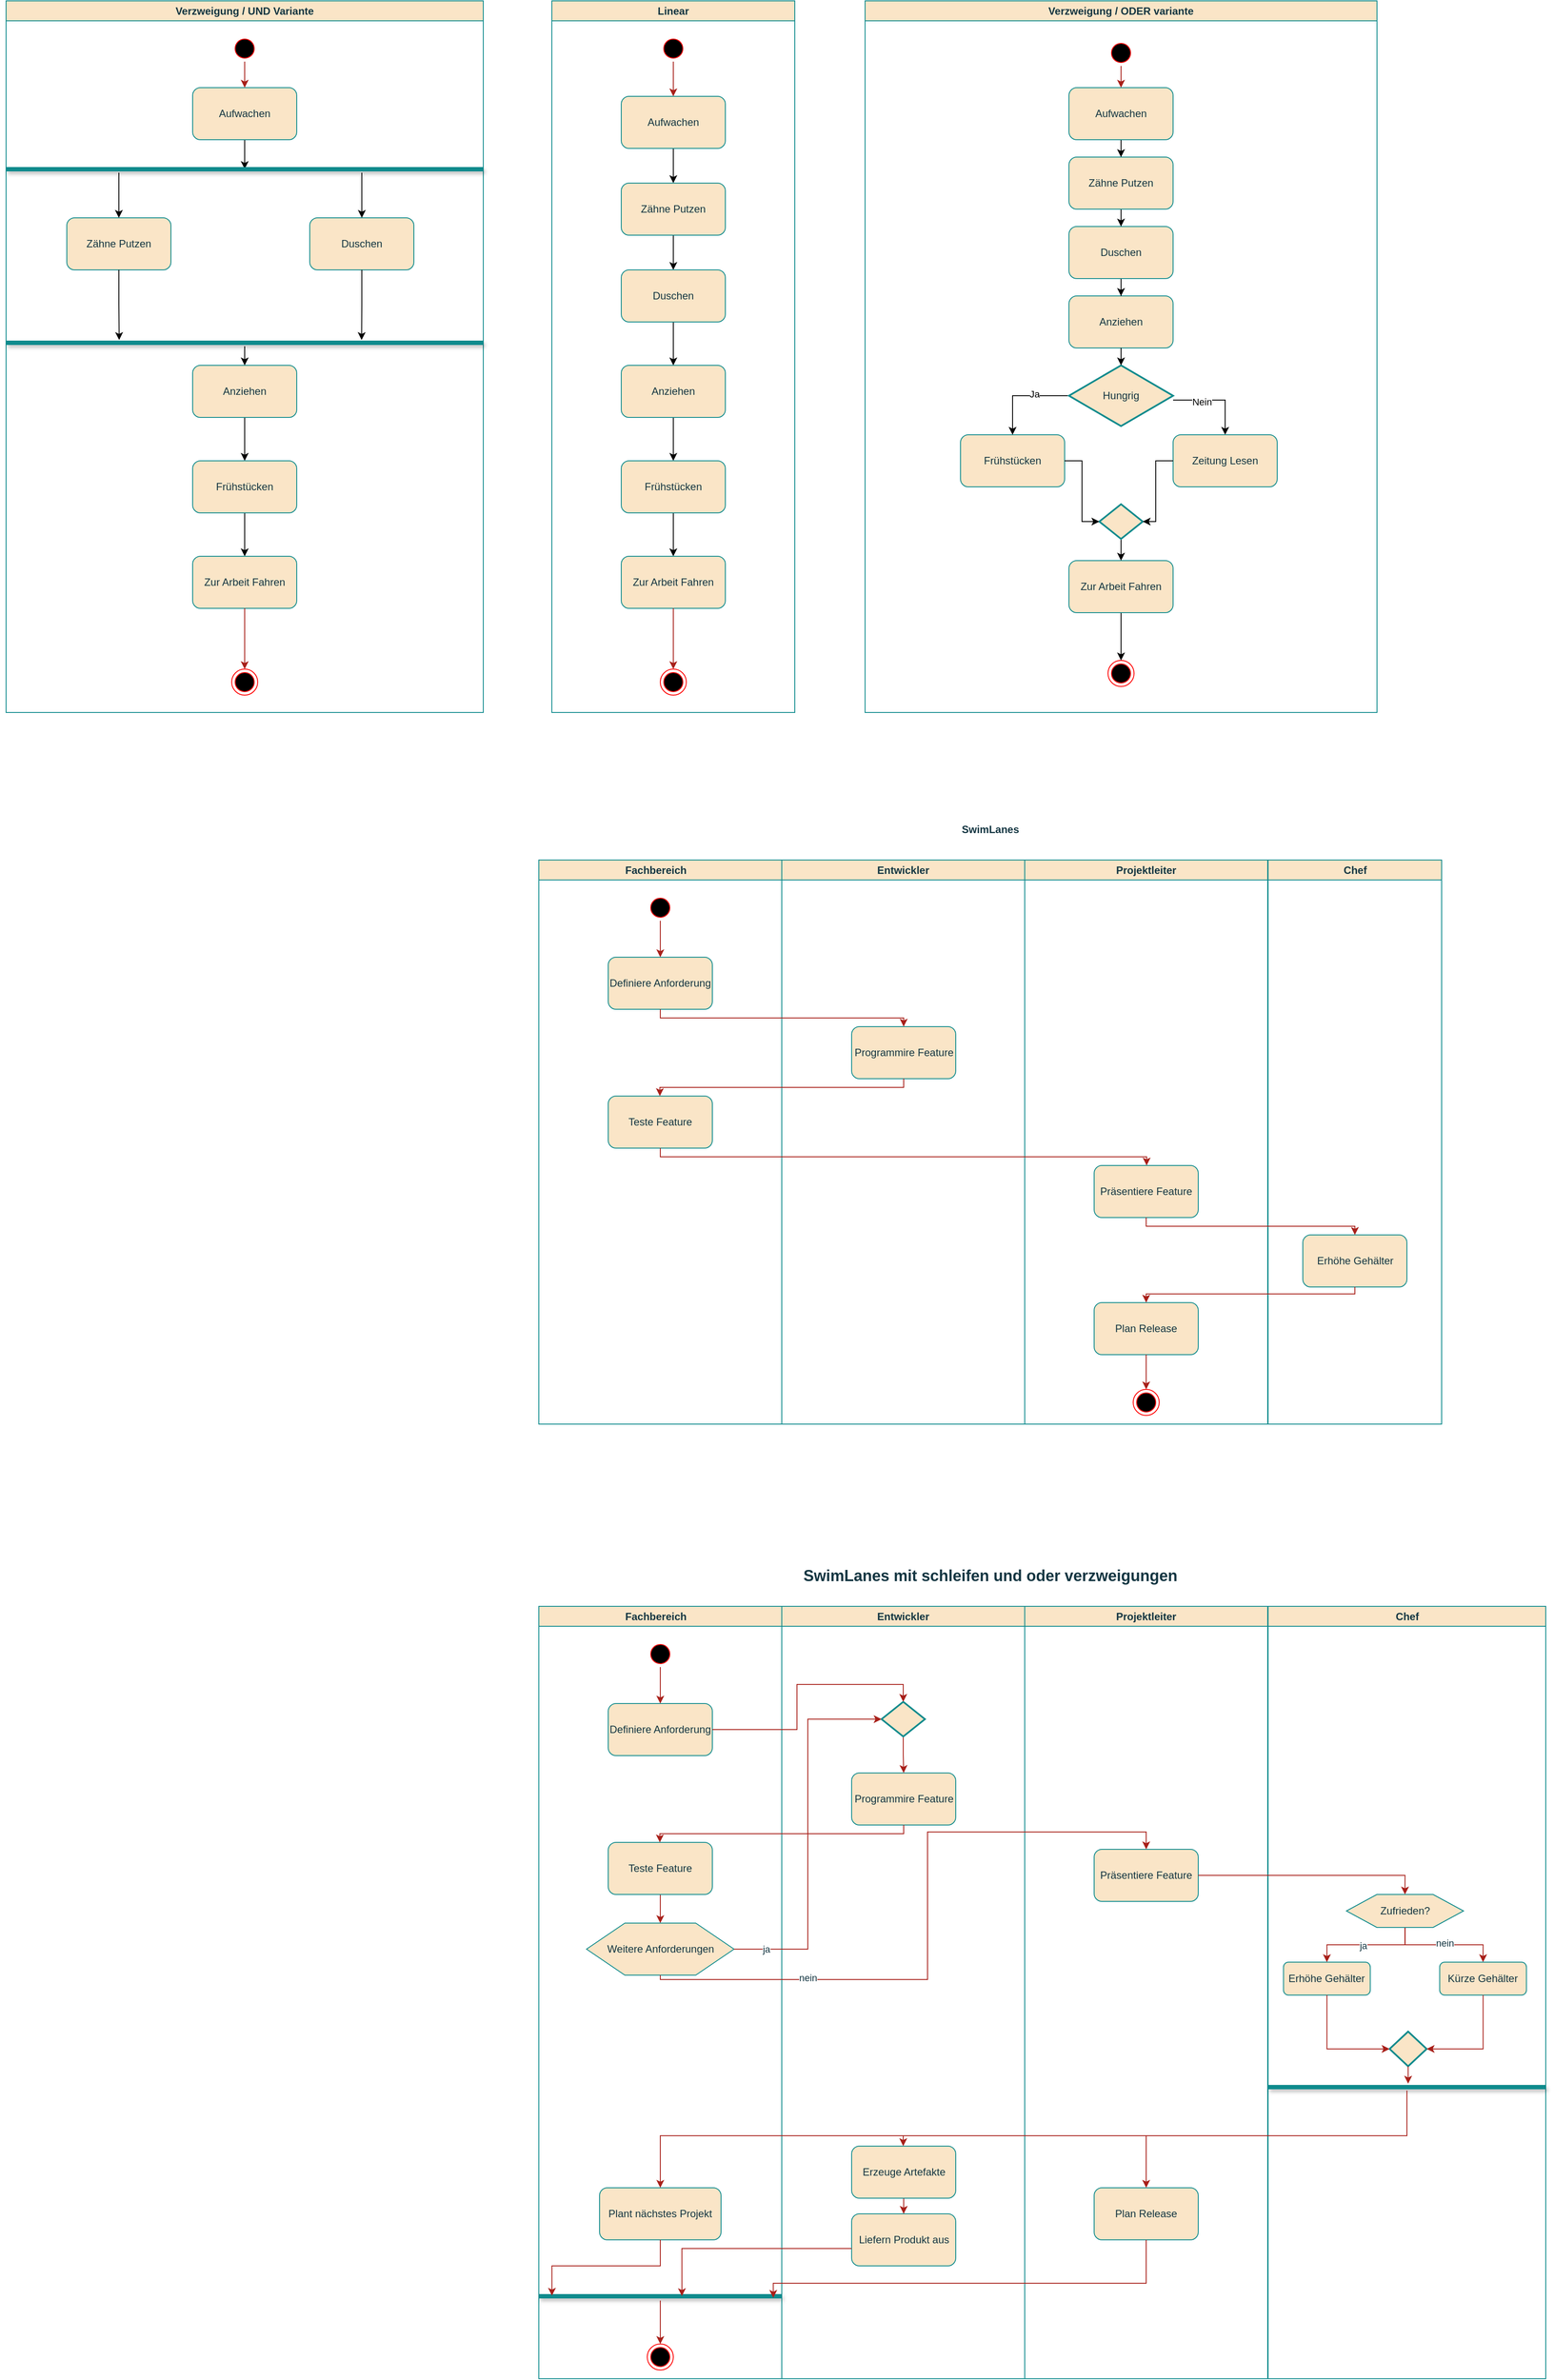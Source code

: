 <mxfile version="26.0.9">
  <diagram name="Page-1" id="e7e014a7-5840-1c2e-5031-d8a46d1fe8dd">
    <mxGraphModel dx="2026" dy="1874" grid="1" gridSize="10" guides="1" tooltips="1" connect="1" arrows="1" fold="1" page="0" pageScale="1" pageWidth="1169" pageHeight="826" background="none" math="0" shadow="0">
      <root>
        <mxCell id="0" />
        <mxCell id="1" parent="0" />
        <mxCell id="2" value="Fachbereich   " style="swimlane;whiteSpace=wrap;labelBackgroundColor=none;fillColor=#FAE5C7;strokeColor=#0F8B8D;fontColor=#143642;" parent="1" vertex="1">
          <mxGeometry x="64" y="170" width="280" height="650" as="geometry" />
        </mxCell>
        <mxCell id="Jgl-7CiGudKZeoaPpiGy-51" value="Definiere Anforderung" style="rounded=1;whiteSpace=wrap;html=1;labelBackgroundColor=none;fillColor=#FAE5C7;strokeColor=#0F8B8D;fontColor=#143642;" parent="2" vertex="1">
          <mxGeometry x="80" y="112" width="120" height="60" as="geometry" />
        </mxCell>
        <mxCell id="Jgl-7CiGudKZeoaPpiGy-53" value="Teste Feature" style="rounded=1;whiteSpace=wrap;html=1;labelBackgroundColor=none;fillColor=#FAE5C7;strokeColor=#0F8B8D;fontColor=#143642;" parent="2" vertex="1">
          <mxGeometry x="80" y="272" width="120" height="60" as="geometry" />
        </mxCell>
        <mxCell id="Jgl-7CiGudKZeoaPpiGy-65" style="edgeStyle=orthogonalEdgeStyle;rounded=0;orthogonalLoop=1;jettySize=auto;html=1;strokeColor=#A8201A;fontColor=#143642;fillColor=#FAE5C7;" parent="2" source="Jgl-7CiGudKZeoaPpiGy-63" target="Jgl-7CiGudKZeoaPpiGy-51" edge="1">
          <mxGeometry relative="1" as="geometry" />
        </mxCell>
        <mxCell id="Jgl-7CiGudKZeoaPpiGy-63" value="" style="ellipse;html=1;shape=startState;fillColor=#000000;strokeColor=#ff0000;fontColor=#143642;" parent="2" vertex="1">
          <mxGeometry x="125" y="40" width="30" height="30" as="geometry" />
        </mxCell>
        <mxCell id="3" value="Entwickler" style="swimlane;whiteSpace=wrap;labelBackgroundColor=none;fillColor=#FAE5C7;strokeColor=#0F8B8D;fontColor=#143642;" parent="1" vertex="1">
          <mxGeometry x="344" y="170" width="280" height="650" as="geometry" />
        </mxCell>
        <mxCell id="Jgl-7CiGudKZeoaPpiGy-52" value="Programmire Feature" style="rounded=1;whiteSpace=wrap;html=1;labelBackgroundColor=none;fillColor=#FAE5C7;strokeColor=#0F8B8D;fontColor=#143642;" parent="3" vertex="1">
          <mxGeometry x="80.5" y="192" width="120" height="60" as="geometry" />
        </mxCell>
        <mxCell id="4" value="Projektleiter" style="swimlane;whiteSpace=wrap;startSize=23;labelBackgroundColor=none;fillColor=#FAE5C7;strokeColor=#0F8B8D;fontColor=#143642;" parent="1" vertex="1">
          <mxGeometry x="624" y="170" width="280" height="650" as="geometry" />
        </mxCell>
        <mxCell id="Jgl-7CiGudKZeoaPpiGy-54" value="Präsentiere Feature" style="rounded=1;whiteSpace=wrap;html=1;labelBackgroundColor=none;fillColor=#FAE5C7;strokeColor=#0F8B8D;fontColor=#143642;" parent="4" vertex="1">
          <mxGeometry x="80" y="352" width="120" height="60" as="geometry" />
        </mxCell>
        <mxCell id="Jgl-7CiGudKZeoaPpiGy-61" value="Plan Release" style="rounded=1;whiteSpace=wrap;html=1;strokeColor=#0F8B8D;fontColor=#143642;fillColor=#FAE5C7;" parent="4" vertex="1">
          <mxGeometry x="80" y="510" width="120" height="60" as="geometry" />
        </mxCell>
        <mxCell id="Jgl-7CiGudKZeoaPpiGy-48" value="Chef" style="swimlane;whiteSpace=wrap;html=1;labelBackgroundColor=none;fillColor=#FAE5C7;strokeColor=#0F8B8D;fontColor=#143642;" parent="1" vertex="1">
          <mxGeometry x="904.5" y="170" width="200" height="650" as="geometry" />
        </mxCell>
        <mxCell id="Jgl-7CiGudKZeoaPpiGy-58" value="Erhöhe Gehälter" style="rounded=1;whiteSpace=wrap;html=1;labelBackgroundColor=none;fillColor=#FAE5C7;strokeColor=#0F8B8D;fontColor=#143642;" parent="Jgl-7CiGudKZeoaPpiGy-48" vertex="1">
          <mxGeometry x="40" y="432" width="120" height="60" as="geometry" />
        </mxCell>
        <mxCell id="Jgl-7CiGudKZeoaPpiGy-55" style="edgeStyle=orthogonalEdgeStyle;rounded=0;orthogonalLoop=1;jettySize=auto;html=1;labelBackgroundColor=none;strokeColor=#A8201A;fontColor=default;" parent="1" source="Jgl-7CiGudKZeoaPpiGy-51" target="Jgl-7CiGudKZeoaPpiGy-52" edge="1">
          <mxGeometry relative="1" as="geometry">
            <Array as="points">
              <mxPoint x="203.5" y="352" />
              <mxPoint x="484.5" y="352" />
            </Array>
          </mxGeometry>
        </mxCell>
        <mxCell id="Jgl-7CiGudKZeoaPpiGy-56" style="edgeStyle=orthogonalEdgeStyle;rounded=0;orthogonalLoop=1;jettySize=auto;html=1;labelBackgroundColor=none;strokeColor=#A8201A;fontColor=default;" parent="1" source="Jgl-7CiGudKZeoaPpiGy-52" target="Jgl-7CiGudKZeoaPpiGy-53" edge="1">
          <mxGeometry relative="1" as="geometry">
            <Array as="points">
              <mxPoint x="484.5" y="432" />
              <mxPoint x="203.5" y="432" />
            </Array>
          </mxGeometry>
        </mxCell>
        <mxCell id="Jgl-7CiGudKZeoaPpiGy-57" style="edgeStyle=orthogonalEdgeStyle;rounded=0;orthogonalLoop=1;jettySize=auto;html=1;labelBackgroundColor=none;strokeColor=#A8201A;fontColor=default;" parent="1" source="Jgl-7CiGudKZeoaPpiGy-53" target="Jgl-7CiGudKZeoaPpiGy-54" edge="1">
          <mxGeometry relative="1" as="geometry">
            <Array as="points">
              <mxPoint x="203.5" y="512" />
              <mxPoint x="764.5" y="512" />
            </Array>
          </mxGeometry>
        </mxCell>
        <mxCell id="Jgl-7CiGudKZeoaPpiGy-59" style="edgeStyle=orthogonalEdgeStyle;rounded=0;orthogonalLoop=1;jettySize=auto;html=1;labelBackgroundColor=none;strokeColor=#A8201A;fontColor=default;" parent="1" source="Jgl-7CiGudKZeoaPpiGy-54" target="Jgl-7CiGudKZeoaPpiGy-58" edge="1">
          <mxGeometry relative="1" as="geometry">
            <Array as="points">
              <mxPoint x="764.5" y="592" />
              <mxPoint x="1004.5" y="592" />
            </Array>
          </mxGeometry>
        </mxCell>
        <mxCell id="Jgl-7CiGudKZeoaPpiGy-62" style="edgeStyle=orthogonalEdgeStyle;rounded=0;orthogonalLoop=1;jettySize=auto;html=1;entryX=0.5;entryY=0;entryDx=0;entryDy=0;strokeColor=#A8201A;fontColor=#143642;fillColor=#FAE5C7;" parent="1" source="Jgl-7CiGudKZeoaPpiGy-58" target="Jgl-7CiGudKZeoaPpiGy-61" edge="1">
          <mxGeometry relative="1" as="geometry">
            <Array as="points">
              <mxPoint x="1004" y="670" />
              <mxPoint x="764" y="670" />
            </Array>
          </mxGeometry>
        </mxCell>
        <mxCell id="Jgl-7CiGudKZeoaPpiGy-66" value="" style="ellipse;html=1;shape=endState;fillColor=#000000;strokeColor=#ff0000;fontColor=#143642;" parent="1" vertex="1">
          <mxGeometry x="749" y="780" width="30" height="30" as="geometry" />
        </mxCell>
        <mxCell id="Jgl-7CiGudKZeoaPpiGy-67" style="edgeStyle=orthogonalEdgeStyle;rounded=0;orthogonalLoop=1;jettySize=auto;html=1;strokeColor=#A8201A;fontColor=#143642;fillColor=#FAE5C7;" parent="1" source="Jgl-7CiGudKZeoaPpiGy-61" target="Jgl-7CiGudKZeoaPpiGy-66" edge="1">
          <mxGeometry relative="1" as="geometry" />
        </mxCell>
        <mxCell id="Jgl-7CiGudKZeoaPpiGy-68" value="&lt;b&gt;SwimLanes&lt;/b&gt;" style="text;html=1;align=center;verticalAlign=middle;resizable=0;points=[];autosize=1;strokeColor=none;fillColor=none;fontColor=#143642;" parent="1" vertex="1">
          <mxGeometry x="539" y="120" width="90" height="30" as="geometry" />
        </mxCell>
        <mxCell id="Jgl-7CiGudKZeoaPpiGy-69" value="Fachbereich   " style="swimlane;whiteSpace=wrap;labelBackgroundColor=none;fillColor=#FAE5C7;strokeColor=#0F8B8D;fontColor=#143642;" parent="1" vertex="1">
          <mxGeometry x="64" y="1030" width="280" height="890" as="geometry" />
        </mxCell>
        <mxCell id="Jgl-7CiGudKZeoaPpiGy-70" value="Definiere Anforderung" style="rounded=1;whiteSpace=wrap;html=1;labelBackgroundColor=none;fillColor=#FAE5C7;strokeColor=#0F8B8D;fontColor=#143642;" parent="Jgl-7CiGudKZeoaPpiGy-69" vertex="1">
          <mxGeometry x="80" y="112" width="120" height="60" as="geometry" />
        </mxCell>
        <mxCell id="Jgl-7CiGudKZeoaPpiGy-91" style="edgeStyle=orthogonalEdgeStyle;rounded=0;orthogonalLoop=1;jettySize=auto;html=1;strokeColor=#A8201A;fontColor=#143642;fillColor=#FAE5C7;" parent="Jgl-7CiGudKZeoaPpiGy-69" source="Jgl-7CiGudKZeoaPpiGy-71" target="Jgl-7CiGudKZeoaPpiGy-90" edge="1">
          <mxGeometry relative="1" as="geometry" />
        </mxCell>
        <mxCell id="Jgl-7CiGudKZeoaPpiGy-71" value="Teste Feature" style="rounded=1;whiteSpace=wrap;html=1;labelBackgroundColor=none;fillColor=#FAE5C7;strokeColor=#0F8B8D;fontColor=#143642;" parent="Jgl-7CiGudKZeoaPpiGy-69" vertex="1">
          <mxGeometry x="80" y="272" width="120" height="60" as="geometry" />
        </mxCell>
        <mxCell id="Jgl-7CiGudKZeoaPpiGy-72" style="edgeStyle=orthogonalEdgeStyle;rounded=0;orthogonalLoop=1;jettySize=auto;html=1;strokeColor=#A8201A;fontColor=#143642;fillColor=#FAE5C7;" parent="Jgl-7CiGudKZeoaPpiGy-69" source="Jgl-7CiGudKZeoaPpiGy-73" target="Jgl-7CiGudKZeoaPpiGy-70" edge="1">
          <mxGeometry relative="1" as="geometry" />
        </mxCell>
        <mxCell id="Jgl-7CiGudKZeoaPpiGy-73" value="" style="ellipse;html=1;shape=startState;fillColor=#000000;strokeColor=#ff0000;fontColor=#143642;" parent="Jgl-7CiGudKZeoaPpiGy-69" vertex="1">
          <mxGeometry x="125" y="40" width="30" height="30" as="geometry" />
        </mxCell>
        <mxCell id="Jgl-7CiGudKZeoaPpiGy-90" value="" style="verticalLabelPosition=bottom;verticalAlign=top;html=1;shape=hexagon;perimeter=hexagonPerimeter2;arcSize=6;size=0.26;strokeColor=#0F8B8D;fontColor=#143642;fillColor=#FAE5C7;" parent="Jgl-7CiGudKZeoaPpiGy-69" vertex="1">
          <mxGeometry x="55" y="365" width="170" height="60" as="geometry" />
        </mxCell>
        <mxCell id="Jgl-7CiGudKZeoaPpiGy-93" value="Weitere Anforderungen" style="text;html=1;align=center;verticalAlign=middle;resizable=0;points=[];autosize=1;strokeColor=none;fillColor=none;fontColor=#143642;" parent="Jgl-7CiGudKZeoaPpiGy-69" vertex="1">
          <mxGeometry x="65" y="380" width="150" height="30" as="geometry" />
        </mxCell>
        <mxCell id="Jgl-7CiGudKZeoaPpiGy-126" value="Plant nächstes Projekt" style="rounded=1;whiteSpace=wrap;html=1;strokeColor=#0F8B8D;fontColor=#143642;fillColor=#FAE5C7;" parent="Jgl-7CiGudKZeoaPpiGy-69" vertex="1">
          <mxGeometry x="70" y="670" width="140" height="60" as="geometry" />
        </mxCell>
        <mxCell id="Jgl-7CiGudKZeoaPpiGy-131" value="" style="line;strokeWidth=5;fillColor=none;align=left;verticalAlign=middle;spacingTop=-1;spacingLeft=3;spacingRight=3;rotatable=0;labelPosition=right;points=[];portConstraint=eastwest;strokeColor=inherit;fontColor=#143642;shadow=1;" parent="Jgl-7CiGudKZeoaPpiGy-69" vertex="1">
          <mxGeometry y="790" width="280" height="10" as="geometry" />
        </mxCell>
        <mxCell id="Jgl-7CiGudKZeoaPpiGy-86" value="" style="ellipse;html=1;shape=endState;fillColor=#000000;strokeColor=#ff0000;fontColor=#143642;" parent="Jgl-7CiGudKZeoaPpiGy-69" vertex="1">
          <mxGeometry x="125" y="850" width="30" height="30" as="geometry" />
        </mxCell>
        <mxCell id="Jgl-7CiGudKZeoaPpiGy-132" style="edgeStyle=orthogonalEdgeStyle;rounded=0;orthogonalLoop=1;jettySize=auto;html=1;entryX=0.5;entryY=0;entryDx=0;entryDy=0;strokeColor=#A8201A;fontColor=#143642;fillColor=#FAE5C7;" parent="Jgl-7CiGudKZeoaPpiGy-69" source="Jgl-7CiGudKZeoaPpiGy-131" target="Jgl-7CiGudKZeoaPpiGy-86" edge="1">
          <mxGeometry relative="1" as="geometry">
            <Array as="points">
              <mxPoint x="140" y="830" />
              <mxPoint x="140" y="830" />
            </Array>
          </mxGeometry>
        </mxCell>
        <mxCell id="Jgl-7CiGudKZeoaPpiGy-142" style="edgeStyle=orthogonalEdgeStyle;rounded=0;orthogonalLoop=1;jettySize=auto;html=1;entryX=0.054;entryY=0.43;entryDx=0;entryDy=0;entryPerimeter=0;strokeColor=#A8201A;fontColor=#143642;fillColor=#FAE5C7;" parent="Jgl-7CiGudKZeoaPpiGy-69" source="Jgl-7CiGudKZeoaPpiGy-126" target="Jgl-7CiGudKZeoaPpiGy-131" edge="1">
          <mxGeometry relative="1" as="geometry">
            <Array as="points">
              <mxPoint x="140" y="760" />
              <mxPoint x="15" y="760" />
            </Array>
          </mxGeometry>
        </mxCell>
        <mxCell id="Jgl-7CiGudKZeoaPpiGy-74" value="Entwickler" style="swimlane;whiteSpace=wrap;labelBackgroundColor=none;fillColor=#FAE5C7;strokeColor=#0F8B8D;fontColor=#143642;" parent="1" vertex="1">
          <mxGeometry x="344" y="1030" width="280" height="890" as="geometry" />
        </mxCell>
        <mxCell id="Jgl-7CiGudKZeoaPpiGy-75" value="Programmire Feature" style="rounded=1;whiteSpace=wrap;html=1;labelBackgroundColor=none;fillColor=#FAE5C7;strokeColor=#0F8B8D;fontColor=#143642;" parent="Jgl-7CiGudKZeoaPpiGy-74" vertex="1">
          <mxGeometry x="80.5" y="192" width="120" height="60" as="geometry" />
        </mxCell>
        <mxCell id="Jgl-7CiGudKZeoaPpiGy-98" style="edgeStyle=orthogonalEdgeStyle;rounded=0;orthogonalLoop=1;jettySize=auto;html=1;strokeColor=#A8201A;fontColor=#143642;fillColor=#FAE5C7;" parent="Jgl-7CiGudKZeoaPpiGy-74" source="Jgl-7CiGudKZeoaPpiGy-95" target="Jgl-7CiGudKZeoaPpiGy-75" edge="1">
          <mxGeometry relative="1" as="geometry" />
        </mxCell>
        <mxCell id="Jgl-7CiGudKZeoaPpiGy-95" value="" style="strokeWidth=2;html=1;shape=mxgraph.flowchart.decision;whiteSpace=wrap;strokeColor=#0F8B8D;fontColor=#143642;fillColor=#FAE5C7;" parent="Jgl-7CiGudKZeoaPpiGy-74" vertex="1">
          <mxGeometry x="115" y="110" width="50" height="40" as="geometry" />
        </mxCell>
        <mxCell id="Jgl-7CiGudKZeoaPpiGy-136" style="edgeStyle=orthogonalEdgeStyle;rounded=0;orthogonalLoop=1;jettySize=auto;html=1;entryX=0.5;entryY=0;entryDx=0;entryDy=0;strokeColor=#A8201A;fontColor=#143642;fillColor=#FAE5C7;" parent="Jgl-7CiGudKZeoaPpiGy-74" source="Jgl-7CiGudKZeoaPpiGy-128" target="Jgl-7CiGudKZeoaPpiGy-78" edge="1">
          <mxGeometry relative="1" as="geometry" />
        </mxCell>
        <mxCell id="Jgl-7CiGudKZeoaPpiGy-128" value="Erzeuge Artefakte" style="rounded=1;whiteSpace=wrap;html=1;strokeColor=#0F8B8D;fontColor=#143642;fillColor=#FAE5C7;" parent="Jgl-7CiGudKZeoaPpiGy-74" vertex="1">
          <mxGeometry x="80.5" y="622" width="120" height="60" as="geometry" />
        </mxCell>
        <mxCell id="Jgl-7CiGudKZeoaPpiGy-78" value="Liefern Produkt aus" style="rounded=1;whiteSpace=wrap;html=1;strokeColor=#0F8B8D;fontColor=#143642;fillColor=#FAE5C7;" parent="Jgl-7CiGudKZeoaPpiGy-74" vertex="1">
          <mxGeometry x="80.5" y="700" width="120" height="60" as="geometry" />
        </mxCell>
        <mxCell id="Jgl-7CiGudKZeoaPpiGy-76" value="Projektleiter" style="swimlane;whiteSpace=wrap;startSize=23;labelBackgroundColor=none;fillColor=#FAE5C7;strokeColor=#0F8B8D;fontColor=#143642;" parent="1" vertex="1">
          <mxGeometry x="624" y="1030" width="280" height="890" as="geometry" />
        </mxCell>
        <mxCell id="Jgl-7CiGudKZeoaPpiGy-77" value="Präsentiere Feature" style="rounded=1;whiteSpace=wrap;html=1;labelBackgroundColor=none;fillColor=#FAE5C7;strokeColor=#0F8B8D;fontColor=#143642;" parent="Jgl-7CiGudKZeoaPpiGy-76" vertex="1">
          <mxGeometry x="80" y="280" width="120" height="60" as="geometry" />
        </mxCell>
        <mxCell id="Jgl-7CiGudKZeoaPpiGy-127" value="Plan Release" style="rounded=1;whiteSpace=wrap;html=1;strokeColor=#0F8B8D;fontColor=#143642;fillColor=#FAE5C7;" parent="Jgl-7CiGudKZeoaPpiGy-76" vertex="1">
          <mxGeometry x="80" y="670" width="120" height="60" as="geometry" />
        </mxCell>
        <mxCell id="Jgl-7CiGudKZeoaPpiGy-79" value="Chef" style="swimlane;whiteSpace=wrap;html=1;labelBackgroundColor=none;fillColor=#FAE5C7;strokeColor=#0F8B8D;fontColor=#143642;" parent="1" vertex="1">
          <mxGeometry x="904.5" y="1030" width="320" height="890" as="geometry" />
        </mxCell>
        <mxCell id="Jgl-7CiGudKZeoaPpiGy-80" value="Erhöhe Gehälter" style="rounded=1;whiteSpace=wrap;html=1;labelBackgroundColor=none;fillColor=#FAE5C7;strokeColor=#0F8B8D;fontColor=#143642;" parent="Jgl-7CiGudKZeoaPpiGy-79" vertex="1">
          <mxGeometry x="17.75" y="410" width="100" height="38" as="geometry" />
        </mxCell>
        <mxCell id="Jgl-7CiGudKZeoaPpiGy-114" style="edgeStyle=orthogonalEdgeStyle;rounded=0;orthogonalLoop=1;jettySize=auto;html=1;entryX=0.5;entryY=0;entryDx=0;entryDy=0;strokeColor=#A8201A;fontColor=#143642;fillColor=#FAE5C7;" parent="Jgl-7CiGudKZeoaPpiGy-79" source="Jgl-7CiGudKZeoaPpiGy-105" target="Jgl-7CiGudKZeoaPpiGy-80" edge="1">
          <mxGeometry relative="1" as="geometry" />
        </mxCell>
        <mxCell id="Jgl-7CiGudKZeoaPpiGy-124" value="ja" style="edgeLabel;html=1;align=center;verticalAlign=middle;resizable=0;points=[];strokeColor=#0F8B8D;fontColor=#143642;fillColor=#FAE5C7;" parent="Jgl-7CiGudKZeoaPpiGy-114" vertex="1" connectable="0">
          <mxGeometry x="0.046" y="1" relative="1" as="geometry">
            <mxPoint x="-1" as="offset" />
          </mxGeometry>
        </mxCell>
        <mxCell id="Jgl-7CiGudKZeoaPpiGy-115" style="edgeStyle=orthogonalEdgeStyle;rounded=0;orthogonalLoop=1;jettySize=auto;html=1;entryX=0.5;entryY=0;entryDx=0;entryDy=0;strokeColor=#A8201A;fontColor=#143642;fillColor=#FAE5C7;" parent="Jgl-7CiGudKZeoaPpiGy-79" source="Jgl-7CiGudKZeoaPpiGy-105" target="Jgl-7CiGudKZeoaPpiGy-108" edge="1">
          <mxGeometry relative="1" as="geometry" />
        </mxCell>
        <mxCell id="Jgl-7CiGudKZeoaPpiGy-125" value="nein" style="edgeLabel;html=1;align=center;verticalAlign=middle;resizable=0;points=[];strokeColor=#0F8B8D;fontColor=#143642;fillColor=#FAE5C7;" parent="Jgl-7CiGudKZeoaPpiGy-115" vertex="1" connectable="0">
          <mxGeometry x="0.024" y="2" relative="1" as="geometry">
            <mxPoint x="-1" as="offset" />
          </mxGeometry>
        </mxCell>
        <mxCell id="Jgl-7CiGudKZeoaPpiGy-105" value="" style="verticalLabelPosition=bottom;verticalAlign=top;html=1;shape=hexagon;perimeter=hexagonPerimeter2;arcSize=6;size=0.26;strokeColor=#0F8B8D;fontColor=#143642;fillColor=#FAE5C7;" parent="Jgl-7CiGudKZeoaPpiGy-79" vertex="1">
          <mxGeometry x="90.25" y="332" width="135" height="38" as="geometry" />
        </mxCell>
        <mxCell id="Jgl-7CiGudKZeoaPpiGy-106" value="Zufrieden?" style="text;html=1;align=center;verticalAlign=middle;resizable=0;points=[];autosize=1;strokeColor=none;fillColor=none;fontColor=#143642;" parent="Jgl-7CiGudKZeoaPpiGy-79" vertex="1">
          <mxGeometry x="117.75" y="336" width="80" height="30" as="geometry" />
        </mxCell>
        <mxCell id="Jgl-7CiGudKZeoaPpiGy-108" value="Kürze Gehälter" style="rounded=1;whiteSpace=wrap;html=1;labelBackgroundColor=none;fillColor=#FAE5C7;strokeColor=#0F8B8D;fontColor=#143642;" parent="Jgl-7CiGudKZeoaPpiGy-79" vertex="1">
          <mxGeometry x="197.75" y="410" width="100" height="38" as="geometry" />
        </mxCell>
        <mxCell id="Jgl-7CiGudKZeoaPpiGy-116" value="" style="strokeWidth=2;html=1;shape=mxgraph.flowchart.decision;whiteSpace=wrap;strokeColor=#0F8B8D;fontColor=#143642;fillColor=#FAE5C7;" parent="Jgl-7CiGudKZeoaPpiGy-79" vertex="1">
          <mxGeometry x="140" y="490" width="42.75" height="40" as="geometry" />
        </mxCell>
        <mxCell id="Jgl-7CiGudKZeoaPpiGy-118" style="edgeStyle=orthogonalEdgeStyle;rounded=0;orthogonalLoop=1;jettySize=auto;html=1;entryX=0;entryY=0.5;entryDx=0;entryDy=0;entryPerimeter=0;strokeColor=#A8201A;fontColor=#143642;fillColor=#FAE5C7;" parent="Jgl-7CiGudKZeoaPpiGy-79" source="Jgl-7CiGudKZeoaPpiGy-80" target="Jgl-7CiGudKZeoaPpiGy-116" edge="1">
          <mxGeometry relative="1" as="geometry">
            <Array as="points">
              <mxPoint x="68" y="510" />
            </Array>
          </mxGeometry>
        </mxCell>
        <mxCell id="Jgl-7CiGudKZeoaPpiGy-120" style="edgeStyle=orthogonalEdgeStyle;rounded=0;orthogonalLoop=1;jettySize=auto;html=1;entryX=1;entryY=0.5;entryDx=0;entryDy=0;entryPerimeter=0;strokeColor=#A8201A;fontColor=#143642;fillColor=#FAE5C7;" parent="Jgl-7CiGudKZeoaPpiGy-79" source="Jgl-7CiGudKZeoaPpiGy-108" target="Jgl-7CiGudKZeoaPpiGy-116" edge="1">
          <mxGeometry relative="1" as="geometry">
            <Array as="points">
              <mxPoint x="248" y="510" />
            </Array>
          </mxGeometry>
        </mxCell>
        <mxCell id="Jgl-7CiGudKZeoaPpiGy-121" value="" style="line;strokeWidth=5;fillColor=#000000;align=left;verticalAlign=middle;spacingTop=-1;spacingLeft=3;spacingRight=3;rotatable=0;labelPosition=right;points=[];portConstraint=eastwest;strokeColor=inherit;fontColor=#143642;shadow=1;" parent="Jgl-7CiGudKZeoaPpiGy-79" vertex="1">
          <mxGeometry y="550" width="320" height="8" as="geometry" />
        </mxCell>
        <mxCell id="Jgl-7CiGudKZeoaPpiGy-123" style="edgeStyle=orthogonalEdgeStyle;rounded=0;orthogonalLoop=1;jettySize=auto;html=1;entryX=0.504;entryY=0;entryDx=0;entryDy=0;entryPerimeter=0;strokeColor=#A8201A;fontColor=#143642;fillColor=#FAE5C7;" parent="Jgl-7CiGudKZeoaPpiGy-79" source="Jgl-7CiGudKZeoaPpiGy-116" target="Jgl-7CiGudKZeoaPpiGy-121" edge="1">
          <mxGeometry relative="1" as="geometry" />
        </mxCell>
        <mxCell id="Jgl-7CiGudKZeoaPpiGy-82" style="edgeStyle=orthogonalEdgeStyle;rounded=0;orthogonalLoop=1;jettySize=auto;html=1;labelBackgroundColor=none;strokeColor=#A8201A;fontColor=default;" parent="1" source="Jgl-7CiGudKZeoaPpiGy-75" target="Jgl-7CiGudKZeoaPpiGy-71" edge="1">
          <mxGeometry relative="1" as="geometry">
            <Array as="points">
              <mxPoint x="484.5" y="1292" />
              <mxPoint x="203.5" y="1292" />
            </Array>
          </mxGeometry>
        </mxCell>
        <mxCell id="Jgl-7CiGudKZeoaPpiGy-88" value="&lt;b&gt;&lt;font style=&quot;font-size: 18px;&quot;&gt;SwimLanes mit schleifen und oder verzweigungen&lt;/font&gt;&lt;/b&gt;" style="text;html=1;align=center;verticalAlign=middle;resizable=0;points=[];autosize=1;strokeColor=none;fillColor=none;fontColor=#143642;" parent="1" vertex="1">
          <mxGeometry x="359" y="975" width="450" height="40" as="geometry" />
        </mxCell>
        <mxCell id="Jgl-7CiGudKZeoaPpiGy-96" style="edgeStyle=orthogonalEdgeStyle;rounded=0;orthogonalLoop=1;jettySize=auto;html=1;entryX=0;entryY=0.5;entryDx=0;entryDy=0;entryPerimeter=0;strokeColor=#A8201A;fontColor=#143642;fillColor=#FAE5C7;endSize=6;jumpSize=10;targetPerimeterSpacing=0;" parent="1" source="Jgl-7CiGudKZeoaPpiGy-90" target="Jgl-7CiGudKZeoaPpiGy-95" edge="1">
          <mxGeometry relative="1" as="geometry" />
        </mxCell>
        <mxCell id="Jgl-7CiGudKZeoaPpiGy-99" value="ja" style="edgeLabel;html=1;align=center;verticalAlign=middle;resizable=0;points=[];strokeColor=#0F8B8D;fontColor=#143642;fillColor=#FAE5C7;" parent="Jgl-7CiGudKZeoaPpiGy-96" vertex="1" connectable="0">
          <mxGeometry x="-0.829" relative="1" as="geometry">
            <mxPoint as="offset" />
          </mxGeometry>
        </mxCell>
        <mxCell id="Jgl-7CiGudKZeoaPpiGy-97" style="edgeStyle=orthogonalEdgeStyle;rounded=0;orthogonalLoop=1;jettySize=auto;html=1;entryX=0.5;entryY=0;entryDx=0;entryDy=0;entryPerimeter=0;strokeColor=#A8201A;fontColor=#143642;fillColor=#FAE5C7;" parent="1" source="Jgl-7CiGudKZeoaPpiGy-70" target="Jgl-7CiGudKZeoaPpiGy-95" edge="1">
          <mxGeometry relative="1" as="geometry" />
        </mxCell>
        <mxCell id="Jgl-7CiGudKZeoaPpiGy-102" style="edgeStyle=orthogonalEdgeStyle;rounded=0;orthogonalLoop=1;jettySize=auto;html=1;entryX=0.5;entryY=0;entryDx=0;entryDy=0;strokeColor=#A8201A;fontColor=#143642;fillColor=#FAE5C7;" parent="1" source="Jgl-7CiGudKZeoaPpiGy-90" target="Jgl-7CiGudKZeoaPpiGy-77" edge="1">
          <mxGeometry relative="1" as="geometry">
            <Array as="points">
              <mxPoint x="204" y="1460" />
              <mxPoint x="512" y="1460" />
              <mxPoint x="512" y="1290" />
              <mxPoint x="764" y="1290" />
              <mxPoint x="764" y="1300" />
            </Array>
          </mxGeometry>
        </mxCell>
        <mxCell id="Jgl-7CiGudKZeoaPpiGy-103" value="nein" style="edgeLabel;html=1;align=center;verticalAlign=middle;resizable=0;points=[];strokeColor=#0F8B8D;fontColor=#143642;fillColor=#FAE5C7;" parent="Jgl-7CiGudKZeoaPpiGy-102" vertex="1" connectable="0">
          <mxGeometry x="-0.536" y="2" relative="1" as="geometry">
            <mxPoint as="offset" />
          </mxGeometry>
        </mxCell>
        <mxCell id="Jgl-7CiGudKZeoaPpiGy-107" style="edgeStyle=orthogonalEdgeStyle;rounded=0;orthogonalLoop=1;jettySize=auto;html=1;strokeColor=#A8201A;fontColor=#143642;fillColor=#FAE5C7;entryX=0.5;entryY=0;entryDx=0;entryDy=0;" parent="1" source="Jgl-7CiGudKZeoaPpiGy-77" target="Jgl-7CiGudKZeoaPpiGy-105" edge="1">
          <mxGeometry relative="1" as="geometry">
            <mxPoint x="970" y="1350" as="targetPoint" />
          </mxGeometry>
        </mxCell>
        <mxCell id="Jgl-7CiGudKZeoaPpiGy-133" style="edgeStyle=orthogonalEdgeStyle;rounded=0;orthogonalLoop=1;jettySize=auto;html=1;strokeColor=#A8201A;fontColor=#143642;fillColor=#FAE5C7;" parent="1" source="Jgl-7CiGudKZeoaPpiGy-121" target="Jgl-7CiGudKZeoaPpiGy-128" edge="1">
          <mxGeometry relative="1" as="geometry">
            <Array as="points">
              <mxPoint x="1064" y="1640" />
              <mxPoint x="484" y="1640" />
            </Array>
          </mxGeometry>
        </mxCell>
        <mxCell id="Jgl-7CiGudKZeoaPpiGy-134" style="edgeStyle=orthogonalEdgeStyle;rounded=0;orthogonalLoop=1;jettySize=auto;html=1;entryX=0.5;entryY=0;entryDx=0;entryDy=0;strokeColor=#A8201A;fontColor=#143642;fillColor=#FAE5C7;" parent="1" source="Jgl-7CiGudKZeoaPpiGy-121" target="Jgl-7CiGudKZeoaPpiGy-126" edge="1">
          <mxGeometry relative="1" as="geometry">
            <Array as="points">
              <mxPoint x="1064" y="1640" />
              <mxPoint x="204" y="1640" />
            </Array>
          </mxGeometry>
        </mxCell>
        <mxCell id="Jgl-7CiGudKZeoaPpiGy-135" style="edgeStyle=orthogonalEdgeStyle;rounded=0;orthogonalLoop=1;jettySize=auto;html=1;entryX=0.5;entryY=0;entryDx=0;entryDy=0;strokeColor=#A8201A;fontColor=#143642;fillColor=#FAE5C7;" parent="1" source="Jgl-7CiGudKZeoaPpiGy-121" target="Jgl-7CiGudKZeoaPpiGy-127" edge="1">
          <mxGeometry relative="1" as="geometry">
            <Array as="points">
              <mxPoint x="1064" y="1640" />
              <mxPoint x="764" y="1640" />
            </Array>
          </mxGeometry>
        </mxCell>
        <mxCell id="Jgl-7CiGudKZeoaPpiGy-139" style="edgeStyle=orthogonalEdgeStyle;rounded=0;orthogonalLoop=1;jettySize=auto;html=1;entryX=0.965;entryY=0.678;entryDx=0;entryDy=0;entryPerimeter=0;strokeColor=#A8201A;fontColor=#143642;fillColor=#FAE5C7;" parent="1" source="Jgl-7CiGudKZeoaPpiGy-127" target="Jgl-7CiGudKZeoaPpiGy-131" edge="1">
          <mxGeometry relative="1" as="geometry">
            <Array as="points">
              <mxPoint x="764" y="1810" />
              <mxPoint x="334" y="1810" />
            </Array>
          </mxGeometry>
        </mxCell>
        <mxCell id="Jgl-7CiGudKZeoaPpiGy-143" style="edgeStyle=orthogonalEdgeStyle;rounded=0;orthogonalLoop=1;jettySize=auto;html=1;entryX=0.589;entryY=0.48;entryDx=0;entryDy=0;entryPerimeter=0;strokeColor=#A8201A;fontColor=#143642;fillColor=#FAE5C7;" parent="1" source="Jgl-7CiGudKZeoaPpiGy-78" target="Jgl-7CiGudKZeoaPpiGy-131" edge="1">
          <mxGeometry relative="1" as="geometry">
            <Array as="points">
              <mxPoint x="229" y="1770" />
            </Array>
          </mxGeometry>
        </mxCell>
        <mxCell id="M63yjEkeoXS2i2Z2cCXG-26" value="Linear" style="swimlane;whiteSpace=wrap;labelBackgroundColor=none;fillColor=#FAE5C7;strokeColor=#0F8B8D;fontColor=#143642;" vertex="1" parent="1">
          <mxGeometry x="79" y="-820" width="280" height="820" as="geometry" />
        </mxCell>
        <mxCell id="M63yjEkeoXS2i2Z2cCXG-48" style="edgeStyle=orthogonalEdgeStyle;rounded=0;orthogonalLoop=1;jettySize=auto;html=1;" edge="1" parent="M63yjEkeoXS2i2Z2cCXG-26" source="M63yjEkeoXS2i2Z2cCXG-27" target="M63yjEkeoXS2i2Z2cCXG-28">
          <mxGeometry relative="1" as="geometry" />
        </mxCell>
        <mxCell id="M63yjEkeoXS2i2Z2cCXG-27" value="Aufwachen" style="rounded=1;whiteSpace=wrap;html=1;labelBackgroundColor=none;fillColor=#FAE5C7;strokeColor=#0F8B8D;fontColor=#143642;" vertex="1" parent="M63yjEkeoXS2i2Z2cCXG-26">
          <mxGeometry x="80" y="110" width="120" height="60" as="geometry" />
        </mxCell>
        <mxCell id="M63yjEkeoXS2i2Z2cCXG-49" style="edgeStyle=orthogonalEdgeStyle;rounded=0;orthogonalLoop=1;jettySize=auto;html=1;" edge="1" parent="M63yjEkeoXS2i2Z2cCXG-26" source="M63yjEkeoXS2i2Z2cCXG-28" target="M63yjEkeoXS2i2Z2cCXG-32">
          <mxGeometry relative="1" as="geometry" />
        </mxCell>
        <mxCell id="M63yjEkeoXS2i2Z2cCXG-28" value="Zähne Putzen" style="rounded=1;whiteSpace=wrap;html=1;labelBackgroundColor=none;fillColor=#FAE5C7;strokeColor=#0F8B8D;fontColor=#143642;" vertex="1" parent="M63yjEkeoXS2i2Z2cCXG-26">
          <mxGeometry x="80" y="210" width="120" height="60" as="geometry" />
        </mxCell>
        <mxCell id="M63yjEkeoXS2i2Z2cCXG-29" style="edgeStyle=orthogonalEdgeStyle;rounded=0;orthogonalLoop=1;jettySize=auto;html=1;strokeColor=#A8201A;fontColor=#143642;fillColor=#FAE5C7;" edge="1" parent="M63yjEkeoXS2i2Z2cCXG-26" source="M63yjEkeoXS2i2Z2cCXG-30" target="M63yjEkeoXS2i2Z2cCXG-27">
          <mxGeometry relative="1" as="geometry" />
        </mxCell>
        <mxCell id="M63yjEkeoXS2i2Z2cCXG-30" value="" style="ellipse;html=1;shape=startState;fillColor=#000000;strokeColor=#ff0000;fontColor=#143642;" vertex="1" parent="M63yjEkeoXS2i2Z2cCXG-26">
          <mxGeometry x="125" y="40" width="30" height="30" as="geometry" />
        </mxCell>
        <mxCell id="M63yjEkeoXS2i2Z2cCXG-51" style="edgeStyle=orthogonalEdgeStyle;rounded=0;orthogonalLoop=1;jettySize=auto;html=1;" edge="1" parent="M63yjEkeoXS2i2Z2cCXG-26" source="M63yjEkeoXS2i2Z2cCXG-34" target="M63yjEkeoXS2i2Z2cCXG-37">
          <mxGeometry relative="1" as="geometry" />
        </mxCell>
        <mxCell id="M63yjEkeoXS2i2Z2cCXG-34" value="Anziehen" style="rounded=1;whiteSpace=wrap;html=1;labelBackgroundColor=none;fillColor=#FAE5C7;strokeColor=#0F8B8D;fontColor=#143642;" vertex="1" parent="M63yjEkeoXS2i2Z2cCXG-26">
          <mxGeometry x="80" y="420" width="120" height="60" as="geometry" />
        </mxCell>
        <mxCell id="M63yjEkeoXS2i2Z2cCXG-52" style="edgeStyle=orthogonalEdgeStyle;rounded=0;orthogonalLoop=1;jettySize=auto;html=1;" edge="1" parent="M63yjEkeoXS2i2Z2cCXG-26" source="M63yjEkeoXS2i2Z2cCXG-37" target="M63yjEkeoXS2i2Z2cCXG-35">
          <mxGeometry relative="1" as="geometry" />
        </mxCell>
        <mxCell id="M63yjEkeoXS2i2Z2cCXG-37" value="Frühstücken" style="rounded=1;whiteSpace=wrap;html=1;labelBackgroundColor=none;fillColor=#FAE5C7;strokeColor=#0F8B8D;fontColor=#143642;" vertex="1" parent="M63yjEkeoXS2i2Z2cCXG-26">
          <mxGeometry x="80" y="530" width="120" height="60" as="geometry" />
        </mxCell>
        <mxCell id="M63yjEkeoXS2i2Z2cCXG-35" value="Zur Arbeit Fahren" style="rounded=1;whiteSpace=wrap;html=1;strokeColor=#0F8B8D;fontColor=#143642;fillColor=#FAE5C7;" vertex="1" parent="M63yjEkeoXS2i2Z2cCXG-26">
          <mxGeometry x="80" y="640" width="120" height="60" as="geometry" />
        </mxCell>
        <mxCell id="M63yjEkeoXS2i2Z2cCXG-43" value="" style="ellipse;html=1;shape=endState;fillColor=#000000;strokeColor=#ff0000;fontColor=#143642;" vertex="1" parent="M63yjEkeoXS2i2Z2cCXG-26">
          <mxGeometry x="125" y="770" width="30" height="30" as="geometry" />
        </mxCell>
        <mxCell id="M63yjEkeoXS2i2Z2cCXG-44" style="edgeStyle=orthogonalEdgeStyle;rounded=0;orthogonalLoop=1;jettySize=auto;html=1;strokeColor=#A8201A;fontColor=#143642;fillColor=#FAE5C7;" edge="1" parent="M63yjEkeoXS2i2Z2cCXG-26" source="M63yjEkeoXS2i2Z2cCXG-35" target="M63yjEkeoXS2i2Z2cCXG-43">
          <mxGeometry relative="1" as="geometry" />
        </mxCell>
        <mxCell id="M63yjEkeoXS2i2Z2cCXG-50" style="edgeStyle=orthogonalEdgeStyle;rounded=0;orthogonalLoop=1;jettySize=auto;html=1;" edge="1" parent="M63yjEkeoXS2i2Z2cCXG-26" source="M63yjEkeoXS2i2Z2cCXG-32" target="M63yjEkeoXS2i2Z2cCXG-34">
          <mxGeometry relative="1" as="geometry" />
        </mxCell>
        <mxCell id="M63yjEkeoXS2i2Z2cCXG-32" value="Duschen" style="rounded=1;whiteSpace=wrap;html=1;labelBackgroundColor=none;fillColor=#FAE5C7;strokeColor=#0F8B8D;fontColor=#143642;" vertex="1" parent="M63yjEkeoXS2i2Z2cCXG-26">
          <mxGeometry x="80" y="310" width="120" height="60" as="geometry" />
        </mxCell>
        <mxCell id="M63yjEkeoXS2i2Z2cCXG-73" value="Verzweigung / ODER variante" style="swimlane;whiteSpace=wrap;labelBackgroundColor=none;fillColor=#FAE5C7;strokeColor=#0F8B8D;fontColor=#143642;" vertex="1" parent="1">
          <mxGeometry x="440" y="-820" width="590" height="820" as="geometry" />
        </mxCell>
        <mxCell id="M63yjEkeoXS2i2Z2cCXG-85" value="" style="ellipse;html=1;shape=endState;fillColor=#000000;strokeColor=#ff0000;fontColor=#143642;" vertex="1" parent="M63yjEkeoXS2i2Z2cCXG-73">
          <mxGeometry x="280" y="760" width="30" height="30" as="geometry" />
        </mxCell>
        <mxCell id="M63yjEkeoXS2i2Z2cCXG-89" style="edgeStyle=orthogonalEdgeStyle;rounded=0;orthogonalLoop=1;jettySize=auto;html=1;" edge="1" source="M63yjEkeoXS2i2Z2cCXG-90" target="M63yjEkeoXS2i2Z2cCXG-92" parent="M63yjEkeoXS2i2Z2cCXG-73">
          <mxGeometry relative="1" as="geometry" />
        </mxCell>
        <mxCell id="M63yjEkeoXS2i2Z2cCXG-90" value="Aufwachen" style="rounded=1;whiteSpace=wrap;html=1;labelBackgroundColor=none;fillColor=#FAE5C7;strokeColor=#0F8B8D;fontColor=#143642;" vertex="1" parent="M63yjEkeoXS2i2Z2cCXG-73">
          <mxGeometry x="235" y="100" width="120" height="60" as="geometry" />
        </mxCell>
        <mxCell id="M63yjEkeoXS2i2Z2cCXG-91" style="edgeStyle=orthogonalEdgeStyle;rounded=0;orthogonalLoop=1;jettySize=auto;html=1;" edge="1" source="M63yjEkeoXS2i2Z2cCXG-92" target="M63yjEkeoXS2i2Z2cCXG-102" parent="M63yjEkeoXS2i2Z2cCXG-73">
          <mxGeometry relative="1" as="geometry" />
        </mxCell>
        <mxCell id="M63yjEkeoXS2i2Z2cCXG-92" value="Zähne Putzen" style="rounded=1;whiteSpace=wrap;html=1;labelBackgroundColor=none;fillColor=#FAE5C7;strokeColor=#0F8B8D;fontColor=#143642;" vertex="1" parent="M63yjEkeoXS2i2Z2cCXG-73">
          <mxGeometry x="235" y="180" width="120" height="60" as="geometry" />
        </mxCell>
        <mxCell id="M63yjEkeoXS2i2Z2cCXG-93" style="edgeStyle=orthogonalEdgeStyle;rounded=0;orthogonalLoop=1;jettySize=auto;html=1;strokeColor=#A8201A;fontColor=#143642;fillColor=#FAE5C7;" edge="1" source="M63yjEkeoXS2i2Z2cCXG-94" target="M63yjEkeoXS2i2Z2cCXG-90" parent="M63yjEkeoXS2i2Z2cCXG-73">
          <mxGeometry relative="1" as="geometry" />
        </mxCell>
        <mxCell id="M63yjEkeoXS2i2Z2cCXG-94" value="" style="ellipse;html=1;shape=startState;fillColor=#000000;strokeColor=#ff0000;fontColor=#143642;" vertex="1" parent="M63yjEkeoXS2i2Z2cCXG-73">
          <mxGeometry x="280" y="45" width="30" height="30" as="geometry" />
        </mxCell>
        <mxCell id="M63yjEkeoXS2i2Z2cCXG-96" value="Anziehen" style="rounded=1;whiteSpace=wrap;html=1;labelBackgroundColor=none;fillColor=#FAE5C7;strokeColor=#0F8B8D;fontColor=#143642;" vertex="1" parent="M63yjEkeoXS2i2Z2cCXG-73">
          <mxGeometry x="235" y="340" width="120" height="60" as="geometry" />
        </mxCell>
        <mxCell id="M63yjEkeoXS2i2Z2cCXG-98" value="Frühstücken" style="rounded=1;whiteSpace=wrap;html=1;labelBackgroundColor=none;fillColor=#FAE5C7;strokeColor=#0F8B8D;fontColor=#143642;" vertex="1" parent="M63yjEkeoXS2i2Z2cCXG-73">
          <mxGeometry x="110" y="500" width="120" height="60" as="geometry" />
        </mxCell>
        <mxCell id="M63yjEkeoXS2i2Z2cCXG-105" style="edgeStyle=orthogonalEdgeStyle;rounded=0;orthogonalLoop=1;jettySize=auto;html=1;" edge="1" parent="M63yjEkeoXS2i2Z2cCXG-73" source="M63yjEkeoXS2i2Z2cCXG-99" target="M63yjEkeoXS2i2Z2cCXG-85">
          <mxGeometry relative="1" as="geometry" />
        </mxCell>
        <mxCell id="M63yjEkeoXS2i2Z2cCXG-99" value="Zur Arbeit Fahren" style="rounded=1;whiteSpace=wrap;html=1;strokeColor=#0F8B8D;fontColor=#143642;fillColor=#FAE5C7;" vertex="1" parent="M63yjEkeoXS2i2Z2cCXG-73">
          <mxGeometry x="235" y="645" width="120" height="60" as="geometry" />
        </mxCell>
        <mxCell id="M63yjEkeoXS2i2Z2cCXG-101" style="edgeStyle=orthogonalEdgeStyle;rounded=0;orthogonalLoop=1;jettySize=auto;html=1;" edge="1" source="M63yjEkeoXS2i2Z2cCXG-102" target="M63yjEkeoXS2i2Z2cCXG-96" parent="M63yjEkeoXS2i2Z2cCXG-73">
          <mxGeometry relative="1" as="geometry" />
        </mxCell>
        <mxCell id="M63yjEkeoXS2i2Z2cCXG-102" value="Duschen" style="rounded=1;whiteSpace=wrap;html=1;labelBackgroundColor=none;fillColor=#FAE5C7;strokeColor=#0F8B8D;fontColor=#143642;" vertex="1" parent="M63yjEkeoXS2i2Z2cCXG-73">
          <mxGeometry x="235" y="260" width="120" height="60" as="geometry" />
        </mxCell>
        <mxCell id="M63yjEkeoXS2i2Z2cCXG-112" style="edgeStyle=orthogonalEdgeStyle;rounded=0;orthogonalLoop=1;jettySize=auto;html=1;" edge="1" parent="M63yjEkeoXS2i2Z2cCXG-73" source="M63yjEkeoXS2i2Z2cCXG-106" target="M63yjEkeoXS2i2Z2cCXG-98">
          <mxGeometry relative="1" as="geometry" />
        </mxCell>
        <mxCell id="M63yjEkeoXS2i2Z2cCXG-121" value="Ja" style="edgeLabel;html=1;align=center;verticalAlign=middle;resizable=0;points=[];" vertex="1" connectable="0" parent="M63yjEkeoXS2i2Z2cCXG-112">
          <mxGeometry x="-0.273" y="-2" relative="1" as="geometry">
            <mxPoint as="offset" />
          </mxGeometry>
        </mxCell>
        <mxCell id="M63yjEkeoXS2i2Z2cCXG-115" style="edgeStyle=orthogonalEdgeStyle;rounded=0;orthogonalLoop=1;jettySize=auto;html=1;" edge="1" parent="M63yjEkeoXS2i2Z2cCXG-73" source="M63yjEkeoXS2i2Z2cCXG-106" target="M63yjEkeoXS2i2Z2cCXG-111">
          <mxGeometry relative="1" as="geometry">
            <Array as="points">
              <mxPoint x="415" y="460" />
            </Array>
          </mxGeometry>
        </mxCell>
        <mxCell id="M63yjEkeoXS2i2Z2cCXG-122" value="Nein" style="edgeLabel;html=1;align=center;verticalAlign=middle;resizable=0;points=[];" vertex="1" connectable="0" parent="M63yjEkeoXS2i2Z2cCXG-115">
          <mxGeometry x="-0.35" y="-2" relative="1" as="geometry">
            <mxPoint as="offset" />
          </mxGeometry>
        </mxCell>
        <mxCell id="M63yjEkeoXS2i2Z2cCXG-106" value="Hungrig" style="strokeWidth=2;html=1;shape=mxgraph.flowchart.decision;whiteSpace=wrap;strokeColor=#0F8B8D;fontColor=#143642;fillColor=#FAE5C7;" vertex="1" parent="M63yjEkeoXS2i2Z2cCXG-73">
          <mxGeometry x="235" y="420" width="120" height="70" as="geometry" />
        </mxCell>
        <mxCell id="M63yjEkeoXS2i2Z2cCXG-111" value="Zeitung Lesen" style="rounded=1;whiteSpace=wrap;html=1;labelBackgroundColor=none;fillColor=#FAE5C7;strokeColor=#0F8B8D;fontColor=#143642;" vertex="1" parent="M63yjEkeoXS2i2Z2cCXG-73">
          <mxGeometry x="355" y="500" width="120" height="60" as="geometry" />
        </mxCell>
        <mxCell id="M63yjEkeoXS2i2Z2cCXG-119" style="edgeStyle=orthogonalEdgeStyle;rounded=0;orthogonalLoop=1;jettySize=auto;html=1;" edge="1" parent="M63yjEkeoXS2i2Z2cCXG-73" source="M63yjEkeoXS2i2Z2cCXG-116" target="M63yjEkeoXS2i2Z2cCXG-99">
          <mxGeometry relative="1" as="geometry" />
        </mxCell>
        <mxCell id="M63yjEkeoXS2i2Z2cCXG-116" value="" style="strokeWidth=2;html=1;shape=mxgraph.flowchart.decision;whiteSpace=wrap;strokeColor=#0F8B8D;fontColor=#143642;fillColor=#FAE5C7;" vertex="1" parent="M63yjEkeoXS2i2Z2cCXG-73">
          <mxGeometry x="270" y="580" width="50" height="40" as="geometry" />
        </mxCell>
        <mxCell id="M63yjEkeoXS2i2Z2cCXG-117" style="edgeStyle=orthogonalEdgeStyle;rounded=0;orthogonalLoop=1;jettySize=auto;html=1;entryX=0;entryY=0.5;entryDx=0;entryDy=0;entryPerimeter=0;" edge="1" parent="M63yjEkeoXS2i2Z2cCXG-73" source="M63yjEkeoXS2i2Z2cCXG-98" target="M63yjEkeoXS2i2Z2cCXG-116">
          <mxGeometry relative="1" as="geometry" />
        </mxCell>
        <mxCell id="M63yjEkeoXS2i2Z2cCXG-118" style="edgeStyle=orthogonalEdgeStyle;rounded=0;orthogonalLoop=1;jettySize=auto;html=1;entryX=1;entryY=0.5;entryDx=0;entryDy=0;entryPerimeter=0;" edge="1" parent="M63yjEkeoXS2i2Z2cCXG-73" source="M63yjEkeoXS2i2Z2cCXG-111" target="M63yjEkeoXS2i2Z2cCXG-116">
          <mxGeometry relative="1" as="geometry">
            <Array as="points">
              <mxPoint x="335" y="530" />
              <mxPoint x="335" y="600" />
            </Array>
          </mxGeometry>
        </mxCell>
        <mxCell id="M63yjEkeoXS2i2Z2cCXG-120" style="edgeStyle=orthogonalEdgeStyle;rounded=0;orthogonalLoop=1;jettySize=auto;html=1;exitX=0.5;exitY=1;exitDx=0;exitDy=0;entryX=0.5;entryY=0;entryDx=0;entryDy=0;entryPerimeter=0;" edge="1" parent="M63yjEkeoXS2i2Z2cCXG-73" source="M63yjEkeoXS2i2Z2cCXG-96" target="M63yjEkeoXS2i2Z2cCXG-106">
          <mxGeometry relative="1" as="geometry" />
        </mxCell>
        <mxCell id="M63yjEkeoXS2i2Z2cCXG-123" value="Verzweigung / UND Variante" style="swimlane;whiteSpace=wrap;labelBackgroundColor=none;fillColor=#FAE5C7;strokeColor=#0F8B8D;fontColor=#143642;" vertex="1" parent="1">
          <mxGeometry x="-550" y="-820" width="550" height="820" as="geometry" />
        </mxCell>
        <mxCell id="M63yjEkeoXS2i2Z2cCXG-149" style="edgeStyle=orthogonalEdgeStyle;rounded=0;orthogonalLoop=1;jettySize=auto;html=1;entryX=0.5;entryY=0.463;entryDx=0;entryDy=0;entryPerimeter=0;" edge="1" parent="M63yjEkeoXS2i2Z2cCXG-123" source="M63yjEkeoXS2i2Z2cCXG-125" target="M63yjEkeoXS2i2Z2cCXG-141">
          <mxGeometry relative="1" as="geometry">
            <mxPoint x="275" y="180" as="targetPoint" />
            <Array as="points">
              <mxPoint x="275" y="180" />
              <mxPoint x="275" y="180" />
            </Array>
          </mxGeometry>
        </mxCell>
        <mxCell id="M63yjEkeoXS2i2Z2cCXG-125" value="Aufwachen" style="rounded=1;whiteSpace=wrap;html=1;labelBackgroundColor=none;fillColor=#FAE5C7;strokeColor=#0F8B8D;fontColor=#143642;" vertex="1" parent="M63yjEkeoXS2i2Z2cCXG-123">
          <mxGeometry x="215" y="100" width="120" height="60" as="geometry" />
        </mxCell>
        <mxCell id="M63yjEkeoXS2i2Z2cCXG-127" value="Zähne Putzen" style="rounded=1;whiteSpace=wrap;html=1;labelBackgroundColor=none;fillColor=#FAE5C7;strokeColor=#0F8B8D;fontColor=#143642;" vertex="1" parent="M63yjEkeoXS2i2Z2cCXG-123">
          <mxGeometry x="70" y="250" width="120" height="60" as="geometry" />
        </mxCell>
        <mxCell id="M63yjEkeoXS2i2Z2cCXG-128" style="edgeStyle=orthogonalEdgeStyle;rounded=0;orthogonalLoop=1;jettySize=auto;html=1;strokeColor=#A8201A;fontColor=#143642;fillColor=#FAE5C7;" edge="1" parent="M63yjEkeoXS2i2Z2cCXG-123" source="M63yjEkeoXS2i2Z2cCXG-129" target="M63yjEkeoXS2i2Z2cCXG-125">
          <mxGeometry relative="1" as="geometry" />
        </mxCell>
        <mxCell id="M63yjEkeoXS2i2Z2cCXG-129" value="" style="ellipse;html=1;shape=startState;fillColor=#000000;strokeColor=#ff0000;fontColor=#143642;" vertex="1" parent="M63yjEkeoXS2i2Z2cCXG-123">
          <mxGeometry x="260" y="40" width="30" height="30" as="geometry" />
        </mxCell>
        <mxCell id="M63yjEkeoXS2i2Z2cCXG-130" style="edgeStyle=orthogonalEdgeStyle;rounded=0;orthogonalLoop=1;jettySize=auto;html=1;" edge="1" parent="M63yjEkeoXS2i2Z2cCXG-123" source="M63yjEkeoXS2i2Z2cCXG-131" target="M63yjEkeoXS2i2Z2cCXG-133">
          <mxGeometry relative="1" as="geometry" />
        </mxCell>
        <mxCell id="M63yjEkeoXS2i2Z2cCXG-131" value="Anziehen" style="rounded=1;whiteSpace=wrap;html=1;labelBackgroundColor=none;fillColor=#FAE5C7;strokeColor=#0F8B8D;fontColor=#143642;" vertex="1" parent="M63yjEkeoXS2i2Z2cCXG-123">
          <mxGeometry x="215" y="420" width="120" height="60" as="geometry" />
        </mxCell>
        <mxCell id="M63yjEkeoXS2i2Z2cCXG-132" style="edgeStyle=orthogonalEdgeStyle;rounded=0;orthogonalLoop=1;jettySize=auto;html=1;" edge="1" parent="M63yjEkeoXS2i2Z2cCXG-123" source="M63yjEkeoXS2i2Z2cCXG-133" target="M63yjEkeoXS2i2Z2cCXG-134">
          <mxGeometry relative="1" as="geometry" />
        </mxCell>
        <mxCell id="M63yjEkeoXS2i2Z2cCXG-133" value="Frühstücken" style="rounded=1;whiteSpace=wrap;html=1;labelBackgroundColor=none;fillColor=#FAE5C7;strokeColor=#0F8B8D;fontColor=#143642;" vertex="1" parent="M63yjEkeoXS2i2Z2cCXG-123">
          <mxGeometry x="215" y="530" width="120" height="60" as="geometry" />
        </mxCell>
        <mxCell id="M63yjEkeoXS2i2Z2cCXG-134" value="Zur Arbeit Fahren" style="rounded=1;whiteSpace=wrap;html=1;strokeColor=#0F8B8D;fontColor=#143642;fillColor=#FAE5C7;" vertex="1" parent="M63yjEkeoXS2i2Z2cCXG-123">
          <mxGeometry x="215" y="640" width="120" height="60" as="geometry" />
        </mxCell>
        <mxCell id="M63yjEkeoXS2i2Z2cCXG-135" value="" style="ellipse;html=1;shape=endState;fillColor=#000000;strokeColor=#ff0000;fontColor=#143642;" vertex="1" parent="M63yjEkeoXS2i2Z2cCXG-123">
          <mxGeometry x="260" y="770" width="30" height="30" as="geometry" />
        </mxCell>
        <mxCell id="M63yjEkeoXS2i2Z2cCXG-136" style="edgeStyle=orthogonalEdgeStyle;rounded=0;orthogonalLoop=1;jettySize=auto;html=1;strokeColor=#A8201A;fontColor=#143642;fillColor=#FAE5C7;" edge="1" parent="M63yjEkeoXS2i2Z2cCXG-123" source="M63yjEkeoXS2i2Z2cCXG-134" target="M63yjEkeoXS2i2Z2cCXG-135">
          <mxGeometry relative="1" as="geometry" />
        </mxCell>
        <mxCell id="M63yjEkeoXS2i2Z2cCXG-138" value="Duschen" style="rounded=1;whiteSpace=wrap;html=1;labelBackgroundColor=none;fillColor=#FAE5C7;strokeColor=#0F8B8D;fontColor=#143642;" vertex="1" parent="M63yjEkeoXS2i2Z2cCXG-123">
          <mxGeometry x="350" y="250" width="120" height="60" as="geometry" />
        </mxCell>
        <mxCell id="M63yjEkeoXS2i2Z2cCXG-145" style="edgeStyle=orthogonalEdgeStyle;rounded=0;orthogonalLoop=1;jettySize=auto;html=1;" edge="1" parent="M63yjEkeoXS2i2Z2cCXG-123" source="M63yjEkeoXS2i2Z2cCXG-141" target="M63yjEkeoXS2i2Z2cCXG-138">
          <mxGeometry relative="1" as="geometry">
            <Array as="points">
              <mxPoint x="410" y="230" />
              <mxPoint x="410" y="230" />
            </Array>
          </mxGeometry>
        </mxCell>
        <mxCell id="M63yjEkeoXS2i2Z2cCXG-146" style="edgeStyle=orthogonalEdgeStyle;rounded=0;orthogonalLoop=1;jettySize=auto;html=1;" edge="1" parent="M63yjEkeoXS2i2Z2cCXG-123" source="M63yjEkeoXS2i2Z2cCXG-141" target="M63yjEkeoXS2i2Z2cCXG-127">
          <mxGeometry relative="1" as="geometry">
            <Array as="points">
              <mxPoint x="130" y="210" />
              <mxPoint x="130" y="210" />
            </Array>
          </mxGeometry>
        </mxCell>
        <mxCell id="M63yjEkeoXS2i2Z2cCXG-141" value="" style="line;strokeWidth=5;fillColor=#000000;align=left;verticalAlign=middle;spacingTop=-1;spacingLeft=3;spacingRight=3;rotatable=0;labelPosition=right;points=[];portConstraint=eastwest;strokeColor=inherit;fontColor=#143642;shadow=1;" vertex="1" parent="M63yjEkeoXS2i2Z2cCXG-123">
          <mxGeometry y="190" width="550" height="8" as="geometry" />
        </mxCell>
        <mxCell id="M63yjEkeoXS2i2Z2cCXG-150" style="edgeStyle=orthogonalEdgeStyle;rounded=0;orthogonalLoop=1;jettySize=auto;html=1;" edge="1" parent="M63yjEkeoXS2i2Z2cCXG-123" source="M63yjEkeoXS2i2Z2cCXG-142" target="M63yjEkeoXS2i2Z2cCXG-131">
          <mxGeometry relative="1" as="geometry">
            <Array as="points">
              <mxPoint x="275" y="418" />
              <mxPoint x="275" y="418" />
            </Array>
          </mxGeometry>
        </mxCell>
        <mxCell id="M63yjEkeoXS2i2Z2cCXG-142" value="" style="line;strokeWidth=5;fillColor=#000000;align=left;verticalAlign=middle;spacingTop=-1;spacingLeft=3;spacingRight=3;rotatable=0;labelPosition=right;points=[];portConstraint=eastwest;strokeColor=inherit;fontColor=#143642;shadow=1;" vertex="1" parent="M63yjEkeoXS2i2Z2cCXG-123">
          <mxGeometry y="390" width="550" height="8" as="geometry" />
        </mxCell>
        <mxCell id="M63yjEkeoXS2i2Z2cCXG-151" style="edgeStyle=orthogonalEdgeStyle;rounded=0;orthogonalLoop=1;jettySize=auto;html=1;entryX=0.237;entryY=0.097;entryDx=0;entryDy=0;entryPerimeter=0;" edge="1" parent="M63yjEkeoXS2i2Z2cCXG-123" source="M63yjEkeoXS2i2Z2cCXG-127" target="M63yjEkeoXS2i2Z2cCXG-142">
          <mxGeometry relative="1" as="geometry" />
        </mxCell>
        <mxCell id="M63yjEkeoXS2i2Z2cCXG-152" style="edgeStyle=orthogonalEdgeStyle;rounded=0;orthogonalLoop=1;jettySize=auto;html=1;entryX=0.745;entryY=0.097;entryDx=0;entryDy=0;entryPerimeter=0;" edge="1" parent="M63yjEkeoXS2i2Z2cCXG-123" source="M63yjEkeoXS2i2Z2cCXG-138" target="M63yjEkeoXS2i2Z2cCXG-142">
          <mxGeometry relative="1" as="geometry" />
        </mxCell>
      </root>
    </mxGraphModel>
  </diagram>
</mxfile>

